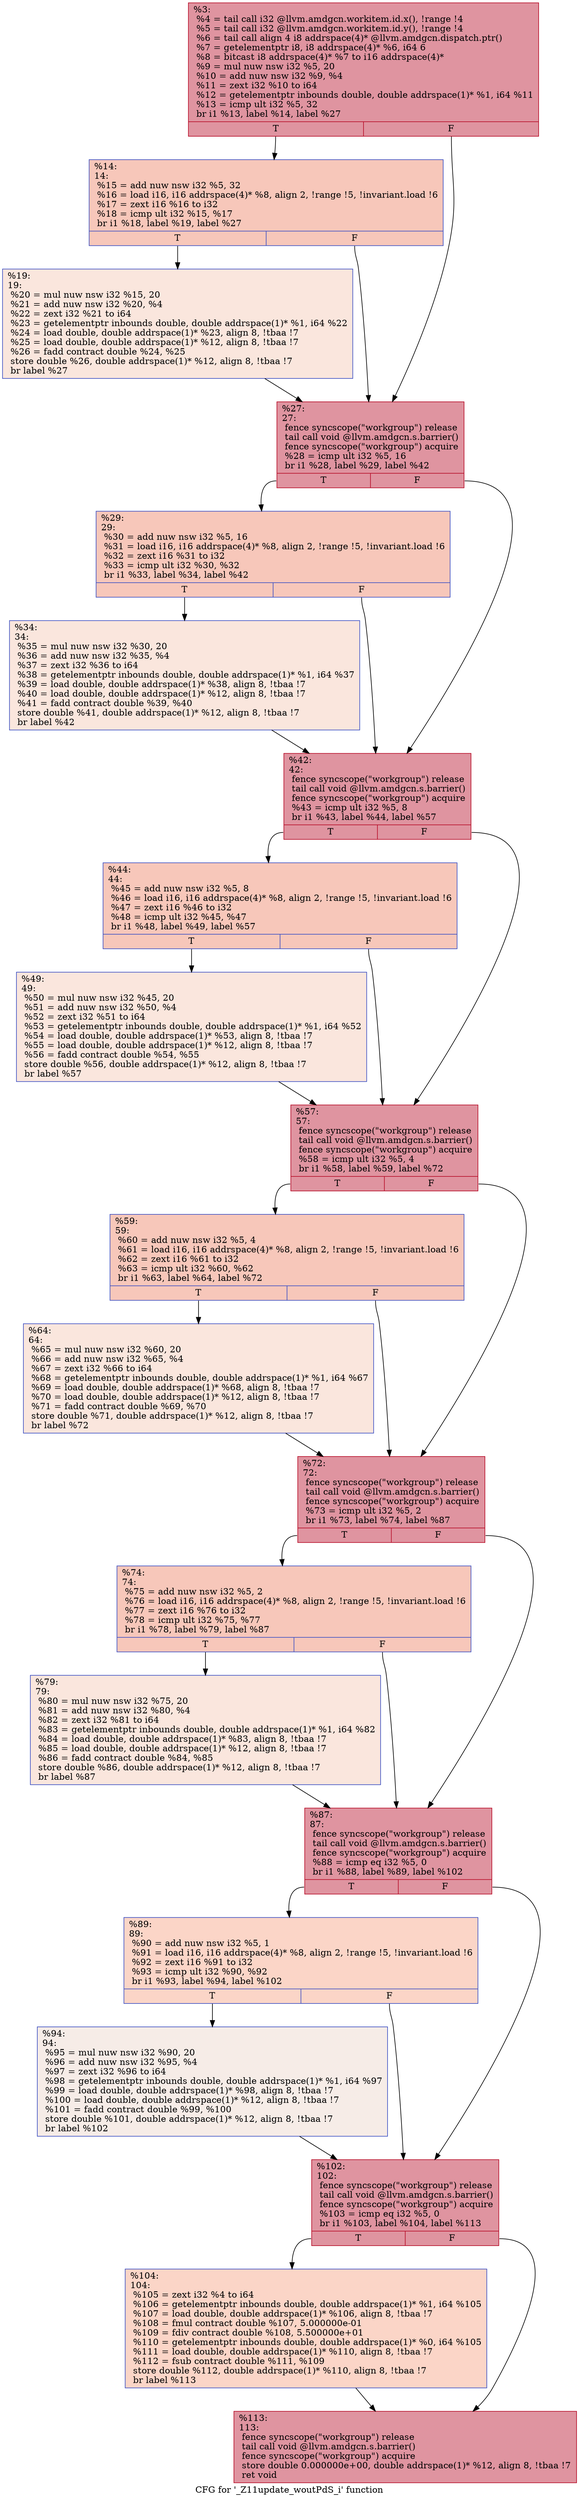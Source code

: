 digraph "CFG for '_Z11update_woutPdS_i' function" {
	label="CFG for '_Z11update_woutPdS_i' function";

	Node0x6165930 [shape=record,color="#b70d28ff", style=filled, fillcolor="#b70d2870",label="{%3:\l  %4 = tail call i32 @llvm.amdgcn.workitem.id.x(), !range !4\l  %5 = tail call i32 @llvm.amdgcn.workitem.id.y(), !range !4\l  %6 = tail call align 4 i8 addrspace(4)* @llvm.amdgcn.dispatch.ptr()\l  %7 = getelementptr i8, i8 addrspace(4)* %6, i64 6\l  %8 = bitcast i8 addrspace(4)* %7 to i16 addrspace(4)*\l  %9 = mul nuw nsw i32 %5, 20\l  %10 = add nuw nsw i32 %9, %4\l  %11 = zext i32 %10 to i64\l  %12 = getelementptr inbounds double, double addrspace(1)* %1, i64 %11\l  %13 = icmp ult i32 %5, 32\l  br i1 %13, label %14, label %27\l|{<s0>T|<s1>F}}"];
	Node0x6165930:s0 -> Node0x6166690;
	Node0x6165930:s1 -> Node0x6167c00;
	Node0x6166690 [shape=record,color="#3d50c3ff", style=filled, fillcolor="#ec7f6370",label="{%14:\l14:                                               \l  %15 = add nuw nsw i32 %5, 32\l  %16 = load i16, i16 addrspace(4)* %8, align 2, !range !5, !invariant.load !6\l  %17 = zext i16 %16 to i32\l  %18 = icmp ult i32 %15, %17\l  br i1 %18, label %19, label %27\l|{<s0>T|<s1>F}}"];
	Node0x6166690:s0 -> Node0x61682c0;
	Node0x6166690:s1 -> Node0x6167c00;
	Node0x61682c0 [shape=record,color="#3d50c3ff", style=filled, fillcolor="#f3c7b170",label="{%19:\l19:                                               \l  %20 = mul nuw nsw i32 %15, 20\l  %21 = add nuw nsw i32 %20, %4\l  %22 = zext i32 %21 to i64\l  %23 = getelementptr inbounds double, double addrspace(1)* %1, i64 %22\l  %24 = load double, double addrspace(1)* %23, align 8, !tbaa !7\l  %25 = load double, double addrspace(1)* %12, align 8, !tbaa !7\l  %26 = fadd contract double %24, %25\l  store double %26, double addrspace(1)* %12, align 8, !tbaa !7\l  br label %27\l}"];
	Node0x61682c0 -> Node0x6167c00;
	Node0x6167c00 [shape=record,color="#b70d28ff", style=filled, fillcolor="#b70d2870",label="{%27:\l27:                                               \l  fence syncscope(\"workgroup\") release\l  tail call void @llvm.amdgcn.s.barrier()\l  fence syncscope(\"workgroup\") acquire\l  %28 = icmp ult i32 %5, 16\l  br i1 %28, label %29, label %42\l|{<s0>T|<s1>F}}"];
	Node0x6167c00:s0 -> Node0x61692e0;
	Node0x6167c00:s1 -> Node0x6169370;
	Node0x61692e0 [shape=record,color="#3d50c3ff", style=filled, fillcolor="#ec7f6370",label="{%29:\l29:                                               \l  %30 = add nuw nsw i32 %5, 16\l  %31 = load i16, i16 addrspace(4)* %8, align 2, !range !5, !invariant.load !6\l  %32 = zext i16 %31 to i32\l  %33 = icmp ult i32 %30, %32\l  br i1 %33, label %34, label %42\l|{<s0>T|<s1>F}}"];
	Node0x61692e0:s0 -> Node0x61681b0;
	Node0x61692e0:s1 -> Node0x6169370;
	Node0x61681b0 [shape=record,color="#3d50c3ff", style=filled, fillcolor="#f3c7b170",label="{%34:\l34:                                               \l  %35 = mul nuw nsw i32 %30, 20\l  %36 = add nuw nsw i32 %35, %4\l  %37 = zext i32 %36 to i64\l  %38 = getelementptr inbounds double, double addrspace(1)* %1, i64 %37\l  %39 = load double, double addrspace(1)* %38, align 8, !tbaa !7\l  %40 = load double, double addrspace(1)* %12, align 8, !tbaa !7\l  %41 = fadd contract double %39, %40\l  store double %41, double addrspace(1)* %12, align 8, !tbaa !7\l  br label %42\l}"];
	Node0x61681b0 -> Node0x6169370;
	Node0x6169370 [shape=record,color="#b70d28ff", style=filled, fillcolor="#b70d2870",label="{%42:\l42:                                               \l  fence syncscope(\"workgroup\") release\l  tail call void @llvm.amdgcn.s.barrier()\l  fence syncscope(\"workgroup\") acquire\l  %43 = icmp ult i32 %5, 8\l  br i1 %43, label %44, label %57\l|{<s0>T|<s1>F}}"];
	Node0x6169370:s0 -> Node0x616ac70;
	Node0x6169370:s1 -> Node0x616acc0;
	Node0x616ac70 [shape=record,color="#3d50c3ff", style=filled, fillcolor="#ec7f6370",label="{%44:\l44:                                               \l  %45 = add nuw nsw i32 %5, 8\l  %46 = load i16, i16 addrspace(4)* %8, align 2, !range !5, !invariant.load !6\l  %47 = zext i16 %46 to i32\l  %48 = icmp ult i32 %45, %47\l  br i1 %48, label %49, label %57\l|{<s0>T|<s1>F}}"];
	Node0x616ac70:s0 -> Node0x616afc0;
	Node0x616ac70:s1 -> Node0x616acc0;
	Node0x616afc0 [shape=record,color="#3d50c3ff", style=filled, fillcolor="#f3c7b170",label="{%49:\l49:                                               \l  %50 = mul nuw nsw i32 %45, 20\l  %51 = add nuw nsw i32 %50, %4\l  %52 = zext i32 %51 to i64\l  %53 = getelementptr inbounds double, double addrspace(1)* %1, i64 %52\l  %54 = load double, double addrspace(1)* %53, align 8, !tbaa !7\l  %55 = load double, double addrspace(1)* %12, align 8, !tbaa !7\l  %56 = fadd contract double %54, %55\l  store double %56, double addrspace(1)* %12, align 8, !tbaa !7\l  br label %57\l}"];
	Node0x616afc0 -> Node0x616acc0;
	Node0x616acc0 [shape=record,color="#b70d28ff", style=filled, fillcolor="#b70d2870",label="{%57:\l57:                                               \l  fence syncscope(\"workgroup\") release\l  tail call void @llvm.amdgcn.s.barrier()\l  fence syncscope(\"workgroup\") acquire\l  %58 = icmp ult i32 %5, 4\l  br i1 %58, label %59, label %72\l|{<s0>T|<s1>F}}"];
	Node0x616acc0:s0 -> Node0x616b760;
	Node0x616acc0:s1 -> Node0x616b7b0;
	Node0x616b760 [shape=record,color="#3d50c3ff", style=filled, fillcolor="#ec7f6370",label="{%59:\l59:                                               \l  %60 = add nuw nsw i32 %5, 4\l  %61 = load i16, i16 addrspace(4)* %8, align 2, !range !5, !invariant.load !6\l  %62 = zext i16 %61 to i32\l  %63 = icmp ult i32 %60, %62\l  br i1 %63, label %64, label %72\l|{<s0>T|<s1>F}}"];
	Node0x616b760:s0 -> Node0x616bae0;
	Node0x616b760:s1 -> Node0x616b7b0;
	Node0x616bae0 [shape=record,color="#3d50c3ff", style=filled, fillcolor="#f3c7b170",label="{%64:\l64:                                               \l  %65 = mul nuw nsw i32 %60, 20\l  %66 = add nuw nsw i32 %65, %4\l  %67 = zext i32 %66 to i64\l  %68 = getelementptr inbounds double, double addrspace(1)* %1, i64 %67\l  %69 = load double, double addrspace(1)* %68, align 8, !tbaa !7\l  %70 = load double, double addrspace(1)* %12, align 8, !tbaa !7\l  %71 = fadd contract double %69, %70\l  store double %71, double addrspace(1)* %12, align 8, !tbaa !7\l  br label %72\l}"];
	Node0x616bae0 -> Node0x616b7b0;
	Node0x616b7b0 [shape=record,color="#b70d28ff", style=filled, fillcolor="#b70d2870",label="{%72:\l72:                                               \l  fence syncscope(\"workgroup\") release\l  tail call void @llvm.amdgcn.s.barrier()\l  fence syncscope(\"workgroup\") acquire\l  %73 = icmp ult i32 %5, 2\l  br i1 %73, label %74, label %87\l|{<s0>T|<s1>F}}"];
	Node0x616b7b0:s0 -> Node0x616c4d0;
	Node0x616b7b0:s1 -> Node0x616c520;
	Node0x616c4d0 [shape=record,color="#3d50c3ff", style=filled, fillcolor="#ec7f6370",label="{%74:\l74:                                               \l  %75 = add nuw nsw i32 %5, 2\l  %76 = load i16, i16 addrspace(4)* %8, align 2, !range !5, !invariant.load !6\l  %77 = zext i16 %76 to i32\l  %78 = icmp ult i32 %75, %77\l  br i1 %78, label %79, label %87\l|{<s0>T|<s1>F}}"];
	Node0x616c4d0:s0 -> Node0x616c850;
	Node0x616c4d0:s1 -> Node0x616c520;
	Node0x616c850 [shape=record,color="#3d50c3ff", style=filled, fillcolor="#f3c7b170",label="{%79:\l79:                                               \l  %80 = mul nuw nsw i32 %75, 20\l  %81 = add nuw nsw i32 %80, %4\l  %82 = zext i32 %81 to i64\l  %83 = getelementptr inbounds double, double addrspace(1)* %1, i64 %82\l  %84 = load double, double addrspace(1)* %83, align 8, !tbaa !7\l  %85 = load double, double addrspace(1)* %12, align 8, !tbaa !7\l  %86 = fadd contract double %84, %85\l  store double %86, double addrspace(1)* %12, align 8, !tbaa !7\l  br label %87\l}"];
	Node0x616c850 -> Node0x616c520;
	Node0x616c520 [shape=record,color="#b70d28ff", style=filled, fillcolor="#b70d2870",label="{%87:\l87:                                               \l  fence syncscope(\"workgroup\") release\l  tail call void @llvm.amdgcn.s.barrier()\l  fence syncscope(\"workgroup\") acquire\l  %88 = icmp eq i32 %5, 0\l  br i1 %88, label %89, label %102\l|{<s0>T|<s1>F}}"];
	Node0x616c520:s0 -> Node0x616d030;
	Node0x616c520:s1 -> Node0x616d080;
	Node0x616d030 [shape=record,color="#3d50c3ff", style=filled, fillcolor="#f5a08170",label="{%89:\l89:                                               \l  %90 = add nuw nsw i32 %5, 1\l  %91 = load i16, i16 addrspace(4)* %8, align 2, !range !5, !invariant.load !6\l  %92 = zext i16 %91 to i32\l  %93 = icmp ult i32 %90, %92\l  br i1 %93, label %94, label %102\l|{<s0>T|<s1>F}}"];
	Node0x616d030:s0 -> Node0x616d3e0;
	Node0x616d030:s1 -> Node0x616d080;
	Node0x616d3e0 [shape=record,color="#3d50c3ff", style=filled, fillcolor="#ead5c970",label="{%94:\l94:                                               \l  %95 = mul nuw nsw i32 %90, 20\l  %96 = add nuw nsw i32 %95, %4\l  %97 = zext i32 %96 to i64\l  %98 = getelementptr inbounds double, double addrspace(1)* %1, i64 %97\l  %99 = load double, double addrspace(1)* %98, align 8, !tbaa !7\l  %100 = load double, double addrspace(1)* %12, align 8, !tbaa !7\l  %101 = fadd contract double %99, %100\l  store double %101, double addrspace(1)* %12, align 8, !tbaa !7\l  br label %102\l}"];
	Node0x616d3e0 -> Node0x616d080;
	Node0x616d080 [shape=record,color="#b70d28ff", style=filled, fillcolor="#b70d2870",label="{%102:\l102:                                              \l  fence syncscope(\"workgroup\") release\l  tail call void @llvm.amdgcn.s.barrier()\l  fence syncscope(\"workgroup\") acquire\l  %103 = icmp eq i32 %5, 0\l  br i1 %103, label %104, label %113\l|{<s0>T|<s1>F}}"];
	Node0x616d080:s0 -> Node0x616dbc0;
	Node0x616d080:s1 -> Node0x616dc10;
	Node0x616dbc0 [shape=record,color="#3d50c3ff", style=filled, fillcolor="#f5a08170",label="{%104:\l104:                                              \l  %105 = zext i32 %4 to i64\l  %106 = getelementptr inbounds double, double addrspace(1)* %1, i64 %105\l  %107 = load double, double addrspace(1)* %106, align 8, !tbaa !7\l  %108 = fmul contract double %107, 5.000000e-01\l  %109 = fdiv contract double %108, 5.500000e+01\l  %110 = getelementptr inbounds double, double addrspace(1)* %0, i64 %105\l  %111 = load double, double addrspace(1)* %110, align 8, !tbaa !7\l  %112 = fsub contract double %111, %109\l  store double %112, double addrspace(1)* %110, align 8, !tbaa !7\l  br label %113\l}"];
	Node0x616dbc0 -> Node0x616dc10;
	Node0x616dc10 [shape=record,color="#b70d28ff", style=filled, fillcolor="#b70d2870",label="{%113:\l113:                                              \l  fence syncscope(\"workgroup\") release\l  tail call void @llvm.amdgcn.s.barrier()\l  fence syncscope(\"workgroup\") acquire\l  store double 0.000000e+00, double addrspace(1)* %12, align 8, !tbaa !7\l  ret void\l}"];
}
